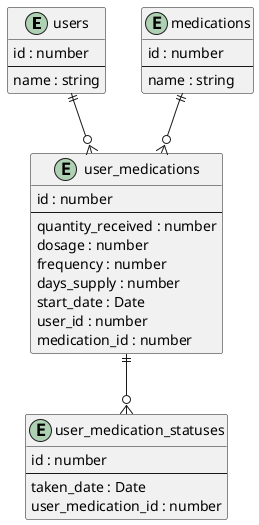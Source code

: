 @startuml

entity "users" as Users {
  id : number
  --
  name : string
}

entity "medications" as Medications {
  id : number
  --
  name : string
}

entity "user_medications" as UserMedications {
  id : number
  --
  quantity_received : number
  dosage : number
  frequency : number
  days_supply : number
  start_date : Date
  user_id : number 
  medication_id : number
}

entity "user_medication_statuses" as UserMedicationStatuses {
  id : number
  --
  taken_date : Date
  user_medication_id : number
}

Users ||--o{ UserMedications
Medications ||--o{ UserMedications
UserMedications ||--o{ UserMedicationStatuses

@enduml